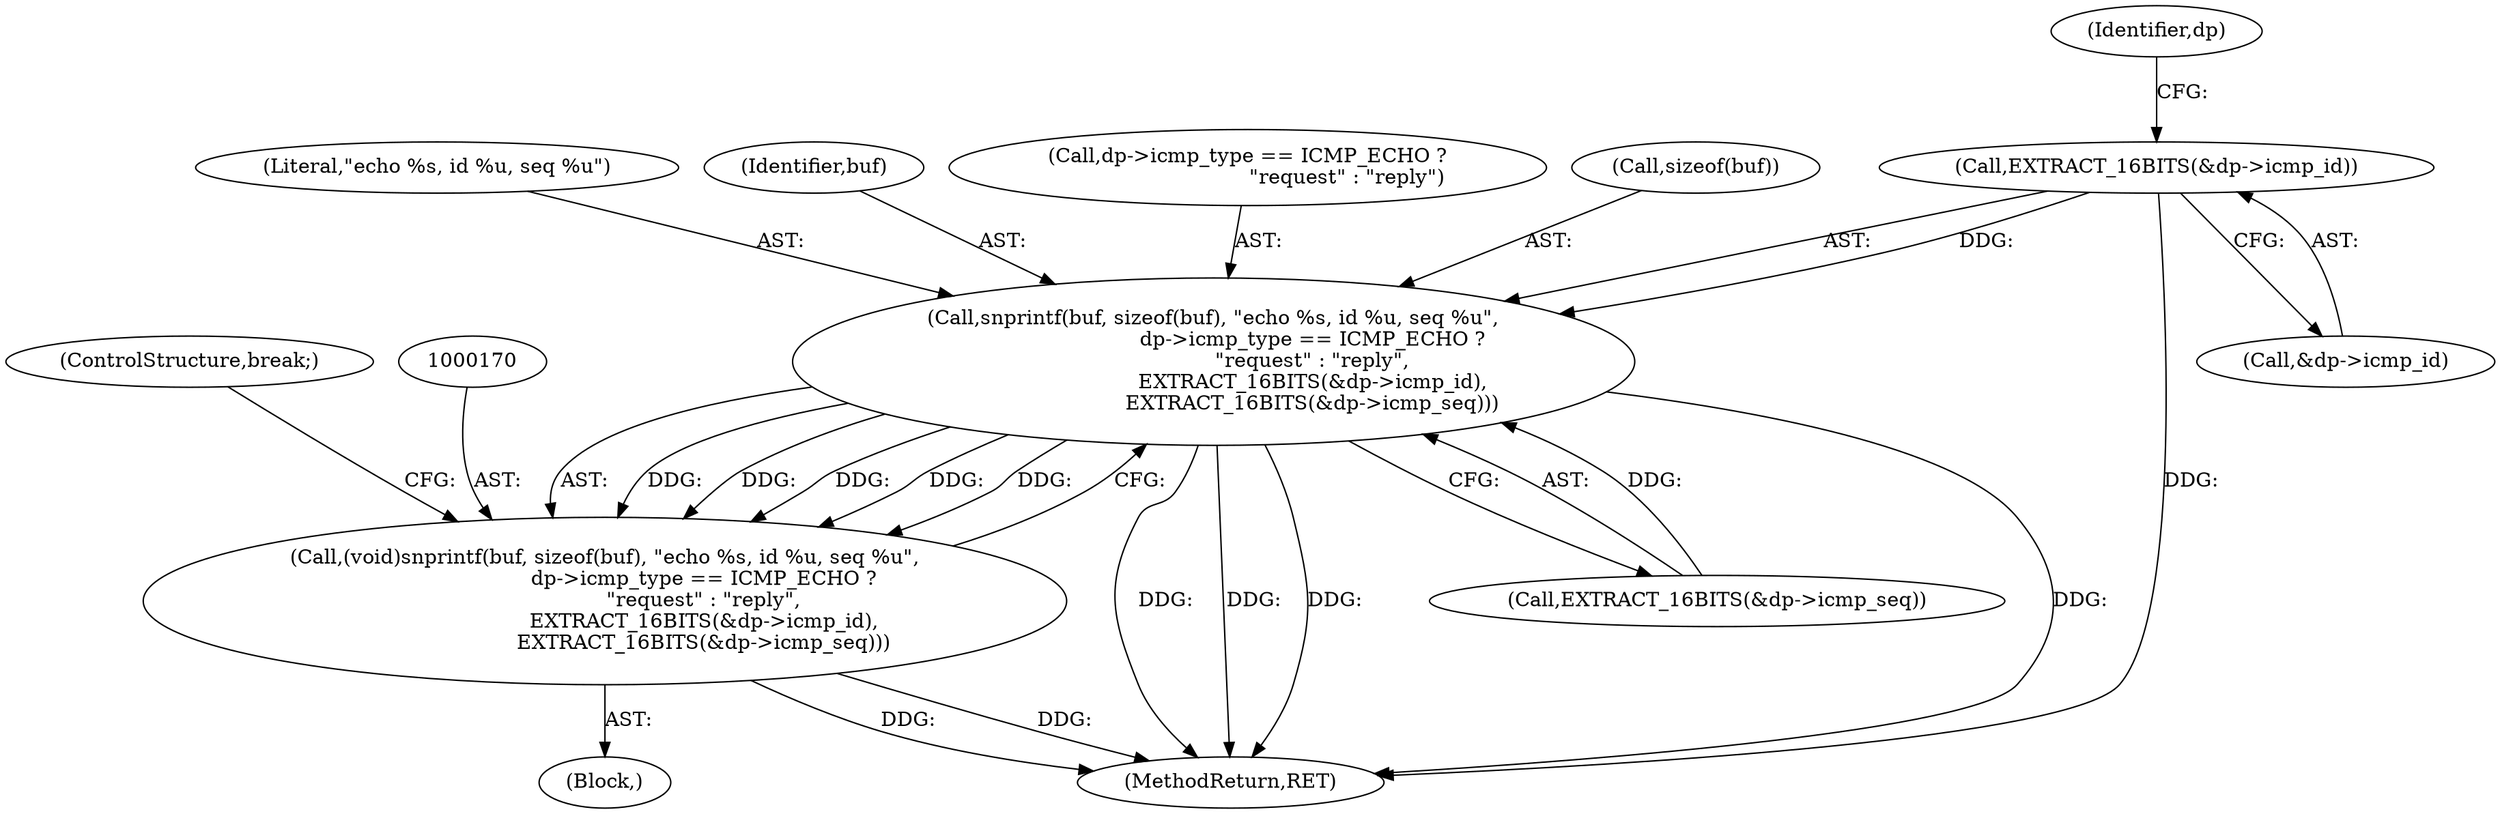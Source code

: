 digraph "0_tcpdump_2b62d1dda41590db29368ec7ba5f4faf3464765a@pointer" {
"1000184" [label="(Call,EXTRACT_16BITS(&dp->icmp_id))"];
"1000171" [label="(Call,snprintf(buf, sizeof(buf), \"echo %s, id %u, seq %u\",\n                               dp->icmp_type == ICMP_ECHO ?\n                               \"request\" : \"reply\",\n                               EXTRACT_16BITS(&dp->icmp_id),\n                               EXTRACT_16BITS(&dp->icmp_seq)))"];
"1000169" [label="(Call,(void)snprintf(buf, sizeof(buf), \"echo %s, id %u, seq %u\",\n                               dp->icmp_type == ICMP_ECHO ?\n                               \"request\" : \"reply\",\n                               EXTRACT_16BITS(&dp->icmp_id),\n                               EXTRACT_16BITS(&dp->icmp_seq)))"];
"1000189" [label="(Call,EXTRACT_16BITS(&dp->icmp_seq))"];
"1000171" [label="(Call,snprintf(buf, sizeof(buf), \"echo %s, id %u, seq %u\",\n                               dp->icmp_type == ICMP_ECHO ?\n                               \"request\" : \"reply\",\n                               EXTRACT_16BITS(&dp->icmp_id),\n                               EXTRACT_16BITS(&dp->icmp_seq)))"];
"1000192" [label="(Identifier,dp)"];
"1000169" [label="(Call,(void)snprintf(buf, sizeof(buf), \"echo %s, id %u, seq %u\",\n                               dp->icmp_type == ICMP_ECHO ?\n                               \"request\" : \"reply\",\n                               EXTRACT_16BITS(&dp->icmp_id),\n                               EXTRACT_16BITS(&dp->icmp_seq)))"];
"1000175" [label="(Literal,\"echo %s, id %u, seq %u\")"];
"1000172" [label="(Identifier,buf)"];
"1001245" [label="(MethodReturn,RET)"];
"1000176" [label="(Call,dp->icmp_type == ICMP_ECHO ?\n                               \"request\" : \"reply\")"];
"1000162" [label="(Block,)"];
"1000194" [label="(ControlStructure,break;)"];
"1000173" [label="(Call,sizeof(buf))"];
"1000184" [label="(Call,EXTRACT_16BITS(&dp->icmp_id))"];
"1000185" [label="(Call,&dp->icmp_id)"];
"1000184" -> "1000171"  [label="AST: "];
"1000184" -> "1000185"  [label="CFG: "];
"1000185" -> "1000184"  [label="AST: "];
"1000192" -> "1000184"  [label="CFG: "];
"1000184" -> "1001245"  [label="DDG: "];
"1000184" -> "1000171"  [label="DDG: "];
"1000171" -> "1000169"  [label="AST: "];
"1000171" -> "1000189"  [label="CFG: "];
"1000172" -> "1000171"  [label="AST: "];
"1000173" -> "1000171"  [label="AST: "];
"1000175" -> "1000171"  [label="AST: "];
"1000176" -> "1000171"  [label="AST: "];
"1000189" -> "1000171"  [label="AST: "];
"1000169" -> "1000171"  [label="CFG: "];
"1000171" -> "1001245"  [label="DDG: "];
"1000171" -> "1001245"  [label="DDG: "];
"1000171" -> "1001245"  [label="DDG: "];
"1000171" -> "1001245"  [label="DDG: "];
"1000171" -> "1000169"  [label="DDG: "];
"1000171" -> "1000169"  [label="DDG: "];
"1000171" -> "1000169"  [label="DDG: "];
"1000171" -> "1000169"  [label="DDG: "];
"1000171" -> "1000169"  [label="DDG: "];
"1000189" -> "1000171"  [label="DDG: "];
"1000169" -> "1000162"  [label="AST: "];
"1000170" -> "1000169"  [label="AST: "];
"1000194" -> "1000169"  [label="CFG: "];
"1000169" -> "1001245"  [label="DDG: "];
"1000169" -> "1001245"  [label="DDG: "];
}
